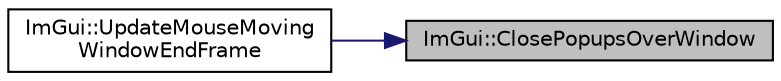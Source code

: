 digraph "ImGui::ClosePopupsOverWindow"
{
 // LATEX_PDF_SIZE
  edge [fontname="Helvetica",fontsize="10",labelfontname="Helvetica",labelfontsize="10"];
  node [fontname="Helvetica",fontsize="10",shape=record];
  rankdir="RL";
  Node1 [label="ImGui::ClosePopupsOverWindow",height=0.2,width=0.4,color="black", fillcolor="grey75", style="filled", fontcolor="black",tooltip=" "];
  Node1 -> Node2 [dir="back",color="midnightblue",fontsize="10",style="solid"];
  Node2 [label="ImGui::UpdateMouseMoving\lWindowEndFrame",height=0.2,width=0.4,color="black", fillcolor="white", style="filled",URL="$namespace_im_gui.html#a6f56217f28aff3a7cea846e6f44eebff",tooltip=" "];
}
